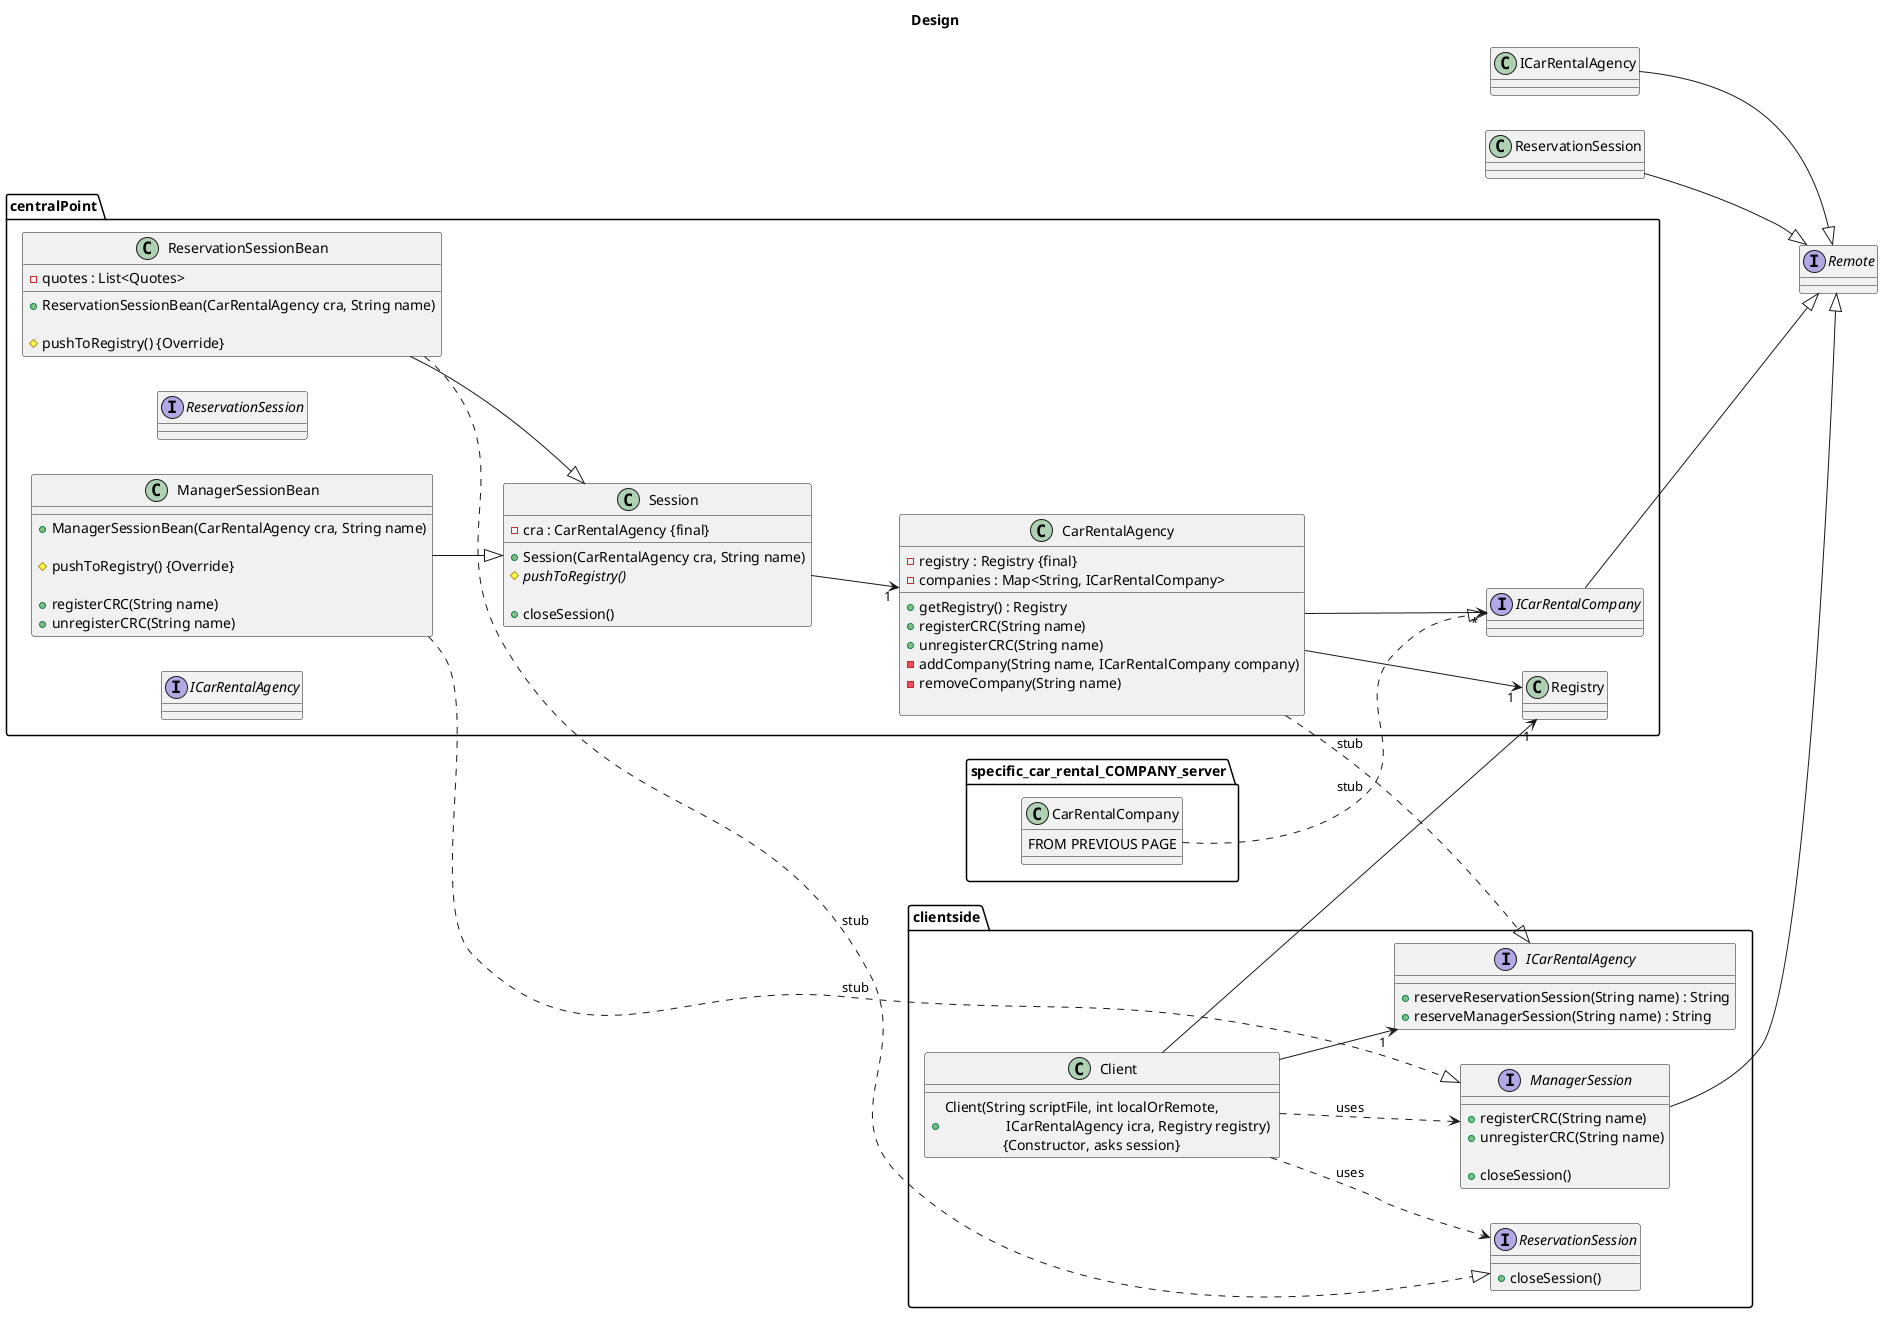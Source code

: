 @startuml
title Design

left to right direction
'top to bottom direction

 package clientside{
     class Client {

         + Client(String scriptFile, int localOrRemote, \n\t\t ICarRentalAgency icra, Registry registry) \n\t\t{Constructor, asks session}
        

     }
     Client -->"1" ICarRentalAgency
     Client ..> ReservationSession : uses
     Client ..> ManagerSession : uses


     interface ManagerSession {
         + registerCRC(String name) 
         + unregisterCRC(String name)
        
         + closeSession()
     }
     interface ReservationSession {
        
         + closeSession()
     }
     interface ICarRentalAgency {
         + reserveReservationSession(String name) : String
         + reserveManagerSession(String name) : String
        
     }
 }


package centralPoint{
     class Registry {

     }
     Client -->"1" Registry
     CarRentalAgency -->"1" Registry

    interface ICarRentalCompany {
        
    }

     class Session {
         - cra : CarRentalAgency {final}
         __
         + Session(CarRentalAgency cra, String name)
         # pushToRegistry() {abstract}
        
         + closeSession()
     }
     Session -->"1" CarRentalAgency

     class ReservationSessionBean {
         - quotes : List<Quotes>
         __
         + ReservationSessionBean(CarRentalAgency cra, String name)

         # pushToRegistry() {Override}
     }
     ReservationSessionBean --|> Session
     ReservationSessionBean ..|> ReservationSession : stub
     interface ReservationSession





     class ManagerSessionBean {
         + ManagerSessionBean(CarRentalAgency cra, String name)

         # pushToRegistry() {Override}

         + registerCRC(String name) 
         + unregisterCRC(String name)
        
     }
     ManagerSessionBean --|> Session
     ManagerSessionBean ..|> ManagerSession : stub


     class CarRentalAgency {
         - registry : Registry {final}
         - companies : Map<String, ICarRentalCompany>
         __
         + getRegistry() : Registry
         + registerCRC(String name) 
         + unregisterCRC(String name)
         - addCompany(String name, ICarRentalCompany company)
         - removeCompany(String name)

     }

     CarRentalAgency ..|> ICarRentalAgency : stub

     interface ICarRentalAgency {
     }

}

'package specific_car_rental_COMPANY_server {

    
    

'    class Car {
'        - reservation : List<Reservation>
'        __
'        + Car(int uid, CarType type)
        
'    }
'    Car -->"*" Reservation
'    Car -->"1" CarType

'    class Reservation {
'        + Reservation(Quote quote, int carId)
'        ==
'        Serializable
'    }
'    Reservation --|> Quote

'    class Quote {
        
'        + Quote(String carRenter, Date start, \n\t Date end, String rentalCompany, \n\t String carType, double rentalPrice)
    
'        ==
'        Serializable
'    }


'    class CarType {
'        + CarType(String name, int nbOfSeats, float trunkSpace, double rentalPricePerDay, boolean smokingAllowed)
        
'        ==
'        Serializable
'    }

'    class ReservationException {
'        + ReservationException(String string)
'        ==
'        Serializable
'    }

'    class CarRentalCompany {
'        - carTypes :  Map<String,CarType>
        
'        + CarRentalCompany(String name, List<String> regions, List<Car> cars)
'    }
'    CarRentalCompany .....|> ICarRentalCompany : stub
'    CarRentalCompany -->"*" Car
'    CarRentalCompany -->"*" CarType



'    class ReservationConstraints {
'        + ReservationConstraints(Date start, Date end, String carType, String region)
'        ==
'        Serializable
'    }
' }


package specific_car_rental_COMPANY_server {
    class CarRentalCompany {
        FROM PREVIOUS PAGE
        }
}
CarRentalCompany ..|> ICarRentalCompany : stub

interface Remote
ICarRentalAgency --|> Remote
ICarRentalCompany --|> Remote
ManagerSession --|> Remote
ReservationSession --|> Remote
CarRentalAgency -->"*" ICarRentalCompany


@enduml